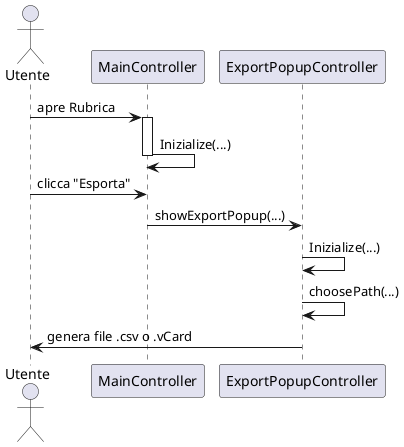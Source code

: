 @startuml
actor Utente
participant MainController
participant ExportPopupController

Utente -> MainController : apre Rubrica
activate MainController
MainController -> MainController : Inizialize(...)
deactivate MainController
Utente -> MainController : clicca "Esporta"
MainController -> ExportPopupController : showExportPopup(...)
ExportPopupController -> ExportPopupController : Inizialize(...)
ExportPopupController -> ExportPopupController : choosePath(...)
ExportPopupController -> Utente : genera file .csv o .vCard
@enduml